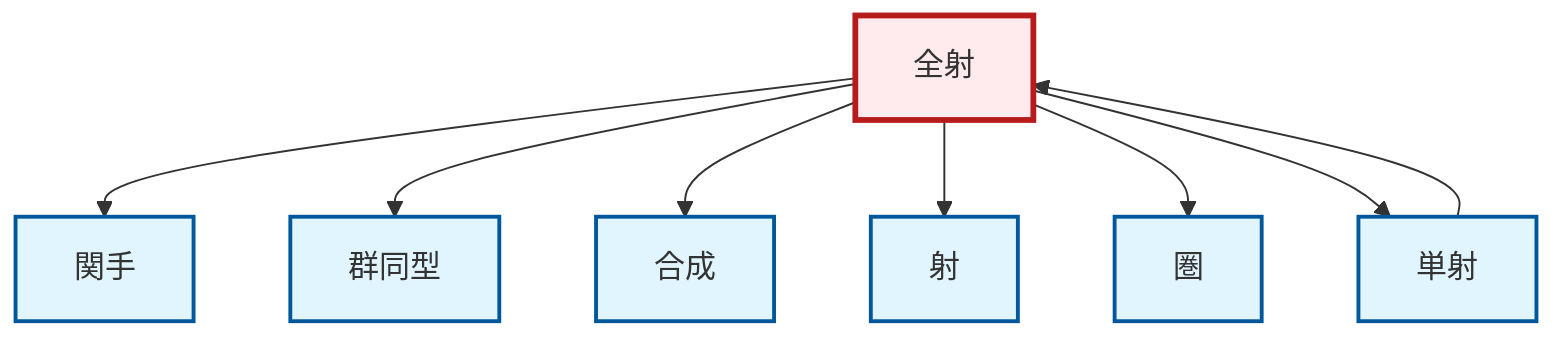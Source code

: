 graph TD
    classDef definition fill:#e1f5fe,stroke:#01579b,stroke-width:2px
    classDef theorem fill:#f3e5f5,stroke:#4a148c,stroke-width:2px
    classDef axiom fill:#fff3e0,stroke:#e65100,stroke-width:2px
    classDef example fill:#e8f5e9,stroke:#1b5e20,stroke-width:2px
    classDef current fill:#ffebee,stroke:#b71c1c,stroke-width:3px
    def-category["圏"]:::definition
    def-isomorphism["群同型"]:::definition
    def-epimorphism["全射"]:::definition
    def-functor["関手"]:::definition
    def-composition["合成"]:::definition
    def-monomorphism["単射"]:::definition
    def-morphism["射"]:::definition
    def-epimorphism --> def-functor
    def-epimorphism --> def-isomorphism
    def-epimorphism --> def-composition
    def-monomorphism --> def-epimorphism
    def-epimorphism --> def-morphism
    def-epimorphism --> def-category
    def-epimorphism --> def-monomorphism
    class def-epimorphism current
